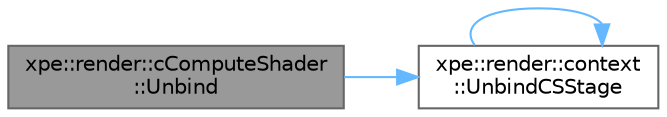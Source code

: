 digraph "xpe::render::cComputeShader::Unbind"
{
 // LATEX_PDF_SIZE
  bgcolor="transparent";
  edge [fontname=Helvetica,fontsize=10,labelfontname=Helvetica,labelfontsize=10];
  node [fontname=Helvetica,fontsize=10,shape=box,height=0.2,width=0.4];
  rankdir="LR";
  Node1 [id="Node000001",label="xpe::render::cComputeShader\l::Unbind",height=0.2,width=0.4,color="gray40", fillcolor="grey60", style="filled", fontcolor="black",tooltip=" "];
  Node1 -> Node2 [id="edge5_Node000001_Node000002",color="steelblue1",style="solid",tooltip=" "];
  Node2 [id="Node000002",label="xpe::render::context\l::UnbindCSStage",height=0.2,width=0.4,color="grey40", fillcolor="white", style="filled",URL="$namespacexpe_1_1render_1_1context.html#ac9bccb7f664273711ff99a39931512e8",tooltip=" "];
  Node2 -> Node2 [id="edge6_Node000002_Node000002",color="steelblue1",style="solid",tooltip=" "];
}
